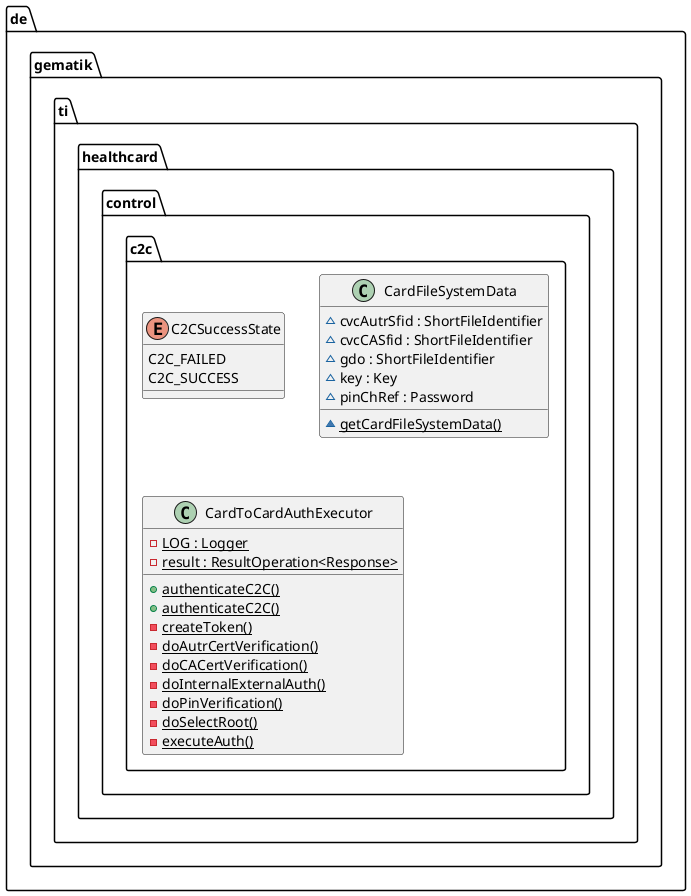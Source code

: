 @startuml



  namespace de.gematik.ti.healthcard.control {
    namespace c2c {
      enum C2CSuccessState {
        C2C_FAILED
        C2C_SUCCESS
      }
    }
  }
  

  namespace de.gematik.ti.healthcard.control {
    namespace c2c {
      class de.gematik.ti.healthcard.control.c2c.CardFileSystemData {
          ~ cvcAutrSfid : ShortFileIdentifier
          ~ cvcCASfid : ShortFileIdentifier
          ~ gdo : ShortFileIdentifier
          ~ key : Key
          ~ pinChRef : Password
          {static} ~ getCardFileSystemData()
      }
    }
  }
  

  namespace de.gematik.ti.healthcard.control {
    namespace c2c {
      class de.gematik.ti.healthcard.control.c2c.CardToCardAuthExecutor {
          {static} - LOG : Logger
          {static} - result : ResultOperation<Response>
          {static} + authenticateC2C()
          {static} + authenticateC2C()
          {static} - createToken()
          {static} - doAutrCertVerification()
          {static} - doCACertVerification()
          {static} - doInternalExternalAuth()
          {static} - doPinVerification()
          {static} - doSelectRoot()
          {static} - executeAuth()
      }
    }
  }
  










@enduml
